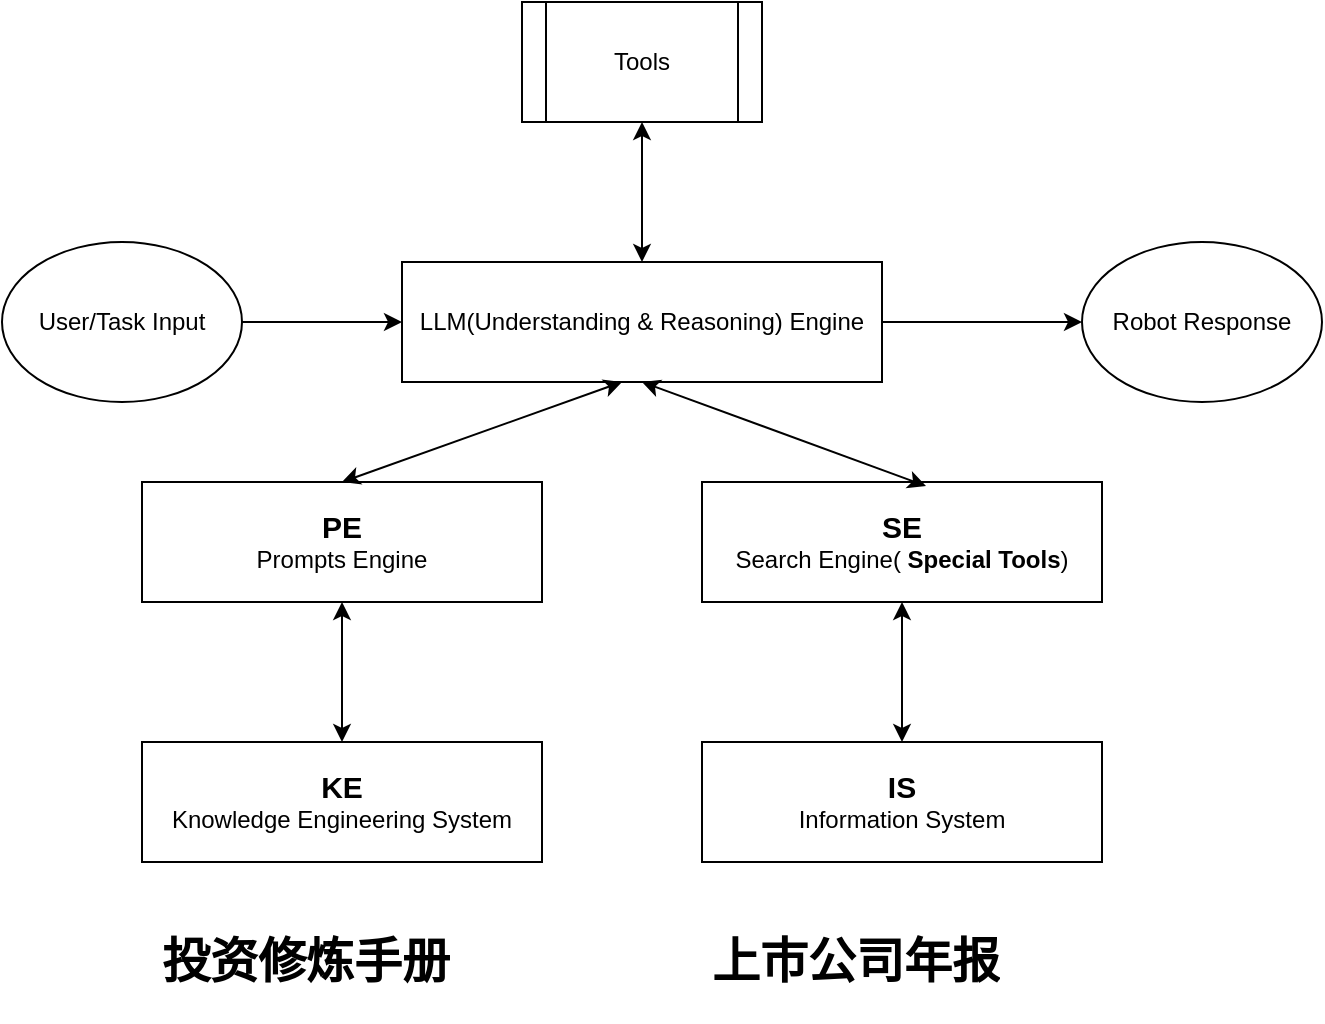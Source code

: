 <mxfile version="21.5.1" type="device" pages="2">
  <diagram name="基本的架构" id="U2SM6YyLG6Q05QZ0baSI">
    <mxGraphModel dx="1434" dy="907" grid="1" gridSize="10" guides="1" tooltips="1" connect="1" arrows="1" fold="1" page="1" pageScale="1" pageWidth="827" pageHeight="1169" math="0" shadow="0">
      <root>
        <mxCell id="0" />
        <mxCell id="1" parent="0" />
        <mxCell id="svBzel5EbOlA0TlzaiSZ-1" value="&lt;b&gt;&lt;font style=&quot;font-size: 15px;&quot;&gt;KE&lt;/font&gt;&lt;/b&gt;&lt;br&gt;Knowledge Engineering System" style="rounded=0;whiteSpace=wrap;html=1;" vertex="1" parent="1">
          <mxGeometry x="120" y="520" width="200" height="60" as="geometry" />
        </mxCell>
        <mxCell id="svBzel5EbOlA0TlzaiSZ-2" value="&lt;b&gt;&lt;font style=&quot;font-size: 15px;&quot;&gt;IS&lt;/font&gt;&lt;/b&gt;&lt;br&gt;Information System" style="rounded=0;whiteSpace=wrap;html=1;" vertex="1" parent="1">
          <mxGeometry x="400" y="520" width="200" height="60" as="geometry" />
        </mxCell>
        <mxCell id="svBzel5EbOlA0TlzaiSZ-4" value="&lt;b&gt;&lt;font style=&quot;font-size: 15px;&quot;&gt;SE&lt;/font&gt;&lt;/b&gt;&lt;br&gt;Search Engine( &lt;b&gt;Special Tools&lt;/b&gt;)" style="rounded=0;whiteSpace=wrap;html=1;" vertex="1" parent="1">
          <mxGeometry x="400" y="390" width="200" height="60" as="geometry" />
        </mxCell>
        <mxCell id="svBzel5EbOlA0TlzaiSZ-5" value="&lt;b&gt;&lt;font style=&quot;font-size: 15px;&quot;&gt;PE&lt;/font&gt;&lt;/b&gt;&lt;br&gt;Prompts Engine" style="rounded=0;whiteSpace=wrap;html=1;" vertex="1" parent="1">
          <mxGeometry x="120" y="390" width="200" height="60" as="geometry" />
        </mxCell>
        <mxCell id="svBzel5EbOlA0TlzaiSZ-10" style="edgeStyle=orthogonalEdgeStyle;rounded=0;orthogonalLoop=1;jettySize=auto;html=1;entryX=0;entryY=0.5;entryDx=0;entryDy=0;" edge="1" parent="1" source="svBzel5EbOlA0TlzaiSZ-6" target="svBzel5EbOlA0TlzaiSZ-8">
          <mxGeometry relative="1" as="geometry" />
        </mxCell>
        <mxCell id="svBzel5EbOlA0TlzaiSZ-6" value="LLM(Understanding &amp;amp; Reasoning) Engine" style="rounded=0;whiteSpace=wrap;html=1;" vertex="1" parent="1">
          <mxGeometry x="250" y="280" width="240" height="60" as="geometry" />
        </mxCell>
        <mxCell id="svBzel5EbOlA0TlzaiSZ-9" style="edgeStyle=orthogonalEdgeStyle;rounded=0;orthogonalLoop=1;jettySize=auto;html=1;" edge="1" parent="1" source="svBzel5EbOlA0TlzaiSZ-7" target="svBzel5EbOlA0TlzaiSZ-6">
          <mxGeometry relative="1" as="geometry" />
        </mxCell>
        <mxCell id="svBzel5EbOlA0TlzaiSZ-7" value="User/Task Input" style="ellipse;whiteSpace=wrap;html=1;" vertex="1" parent="1">
          <mxGeometry x="50" y="270" width="120" height="80" as="geometry" />
        </mxCell>
        <mxCell id="svBzel5EbOlA0TlzaiSZ-8" value="Robot Response" style="ellipse;whiteSpace=wrap;html=1;" vertex="1" parent="1">
          <mxGeometry x="590" y="270" width="120" height="80" as="geometry" />
        </mxCell>
        <mxCell id="svBzel5EbOlA0TlzaiSZ-11" value="" style="endArrow=classic;startArrow=classic;html=1;rounded=0;exitX=0.5;exitY=0;exitDx=0;exitDy=0;" edge="1" parent="1" source="svBzel5EbOlA0TlzaiSZ-5">
          <mxGeometry width="50" height="50" relative="1" as="geometry">
            <mxPoint x="300" y="390" as="sourcePoint" />
            <mxPoint x="360" y="340" as="targetPoint" />
          </mxGeometry>
        </mxCell>
        <mxCell id="svBzel5EbOlA0TlzaiSZ-13" value="" style="endArrow=classic;startArrow=classic;html=1;rounded=0;entryX=0.5;entryY=1;entryDx=0;entryDy=0;exitX=0.56;exitY=0.033;exitDx=0;exitDy=0;exitPerimeter=0;" edge="1" parent="1" source="svBzel5EbOlA0TlzaiSZ-4" target="svBzel5EbOlA0TlzaiSZ-6">
          <mxGeometry width="50" height="50" relative="1" as="geometry">
            <mxPoint x="630" y="490" as="sourcePoint" />
            <mxPoint x="680" y="440" as="targetPoint" />
          </mxGeometry>
        </mxCell>
        <mxCell id="svBzel5EbOlA0TlzaiSZ-15" value="" style="endArrow=classic;startArrow=classic;html=1;rounded=0;exitX=0.5;exitY=0;exitDx=0;exitDy=0;" edge="1" parent="1" source="svBzel5EbOlA0TlzaiSZ-1">
          <mxGeometry width="50" height="50" relative="1" as="geometry">
            <mxPoint x="170" y="500" as="sourcePoint" />
            <mxPoint x="220" y="450" as="targetPoint" />
          </mxGeometry>
        </mxCell>
        <mxCell id="svBzel5EbOlA0TlzaiSZ-16" value="" style="endArrow=classic;startArrow=classic;html=1;rounded=0;entryX=0.5;entryY=1;entryDx=0;entryDy=0;" edge="1" parent="1" source="svBzel5EbOlA0TlzaiSZ-2" target="svBzel5EbOlA0TlzaiSZ-4">
          <mxGeometry width="50" height="50" relative="1" as="geometry">
            <mxPoint x="600" y="520" as="sourcePoint" />
            <mxPoint x="499.5" y="450" as="targetPoint" />
          </mxGeometry>
        </mxCell>
        <mxCell id="svBzel5EbOlA0TlzaiSZ-18" value="Tools" style="shape=process;whiteSpace=wrap;html=1;backgroundOutline=1;" vertex="1" parent="1">
          <mxGeometry x="310" y="150" width="120" height="60" as="geometry" />
        </mxCell>
        <mxCell id="svBzel5EbOlA0TlzaiSZ-19" value="" style="endArrow=classic;startArrow=classic;html=1;rounded=0;" edge="1" parent="1" source="svBzel5EbOlA0TlzaiSZ-6" target="svBzel5EbOlA0TlzaiSZ-18">
          <mxGeometry width="50" height="50" relative="1" as="geometry">
            <mxPoint x="310" y="270" as="sourcePoint" />
            <mxPoint x="360" y="220" as="targetPoint" />
          </mxGeometry>
        </mxCell>
        <mxCell id="svBzel5EbOlA0TlzaiSZ-20" value="&lt;h1&gt;投资修炼手册&lt;br&gt;&lt;/h1&gt;" style="text;html=1;strokeColor=none;fillColor=none;spacing=5;spacingTop=-20;whiteSpace=wrap;overflow=hidden;rounded=0;" vertex="1" parent="1">
          <mxGeometry x="125" y="610" width="190" height="40" as="geometry" />
        </mxCell>
        <mxCell id="svBzel5EbOlA0TlzaiSZ-21" value="&lt;h1&gt;上市公司年报&lt;/h1&gt;" style="text;html=1;strokeColor=none;fillColor=none;spacing=5;spacingTop=-20;whiteSpace=wrap;overflow=hidden;rounded=0;" vertex="1" parent="1">
          <mxGeometry x="400" y="610" width="190" height="50" as="geometry" />
        </mxCell>
      </root>
    </mxGraphModel>
  </diagram>
  <diagram id="4tvpv16mZJd49Vu_mi1-" name="简单的运行逻辑">
    <mxGraphModel dx="1434" dy="907" grid="1" gridSize="10" guides="1" tooltips="1" connect="1" arrows="1" fold="1" page="1" pageScale="1" pageWidth="827" pageHeight="1169" math="0" shadow="0">
      <root>
        <mxCell id="0" />
        <mxCell id="1" parent="0" />
      </root>
    </mxGraphModel>
  </diagram>
</mxfile>
